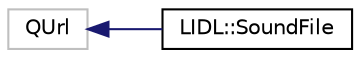 digraph "Graphical Class Hierarchy"
{
 // LATEX_PDF_SIZE
  edge [fontname="Helvetica",fontsize="10",labelfontname="Helvetica",labelfontsize="10"];
  node [fontname="Helvetica",fontsize="10",shape=record];
  rankdir="LR";
  Node32 [label="QUrl",height=0.2,width=0.4,color="grey75", fillcolor="white", style="filled",tooltip=" "];
  Node32 -> Node0 [dir="back",color="midnightblue",fontsize="10",style="solid",fontname="Helvetica"];
  Node0 [label="LIDL::SoundFile",height=0.2,width=0.4,color="black", fillcolor="white", style="filled",URL="$class_l_i_d_l_1_1_sound_file.html",tooltip=" "];
}
